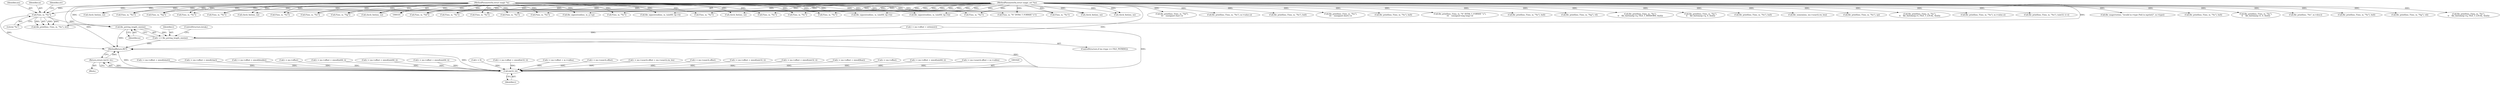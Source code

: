 digraph "0_file_4a284c89d6ef11aca34da65da7d673050a5ea320_5@pointer" {
"1000560" [label="(Call,file_pstring_length_size(m))"];
"1000542" [label="(Call,F(ms, m, \"%s\"))"];
"1000102" [label="(MethodParameterIn,struct magic_set *ms)"];
"1000103" [label="(MethodParameterIn,struct magic *m)"];
"1000558" [label="(Call,t += file_pstring_length_size(m))"];
"1001019" [label="(Call,(int32_t)t)"];
"1001018" [label="(Return,return (int32_t)t;)"];
"1000204" [label="(Call,file_signextend(ms, m, (uint64_t)p->h))"];
"1000161" [label="(Call,F(ms, m, \"%s\"))"];
"1000546" [label="(Identifier,str)"];
"1000560" [label="(Call,file_pstring_length_size(m))"];
"1000832" [label="(Call,F(ms, m, \"%g\"))"];
"1000696" [label="(Call,F(ms, m, \"%s\"))"];
"1000938" [label="(Call,F(ms, m, \"%s\"))"];
"1000444" [label="(Call,F(ms, m, \"%s\"))"];
"1000362" [label="(Call,check_fmt(ms, m))"];
"1000265" [label="(Call,t = ms->offset + sizeof(short))"];
"1000795" [label="(Call,check_fmt(ms, m))"];
"1001018" [label="(Return,return (int32_t)t;)"];
"1000190" [label="(Call,t = ms->offset + sizeof(char))"];
"1000750" [label="(Call,F(ms, m, \"%s\"))"];
"1001009" [label="(Call,file_magerror(ms, \"invalid m->type (%d) in mprint()\", m->type))"];
"1000385" [label="(Call,F(ms, m, \"%s\"))"];
"1000843" [label="(Call,t = ms->offset + sizeof(double))"];
"1000542" [label="(Call,F(ms, m, \"%s\"))"];
"1000603" [label="(Call,F(ms, m, \"%s\"))"];
"1000102" [label="(MethodParameterIn,struct magic_set *ms)"];
"1000543" [label="(Identifier,ms)"];
"1000213" [label="(Call,check_fmt(ms, m))"];
"1001002" [label="(Call,t = ms->offset)"];
"1000890" [label="(Call,F(ms, m, \"%s\"))"];
"1000159" [label="(Call,file_printf(ms, F(ms, m, \"%s\"), buf))"];
"1000328" [label="(Call,F(ms, m, \"%u\"))"];
"1000414" [label="(Call,t = ms->offset + sizeof(int64_t))"];
"1000562" [label="(ControlStructure,break;)"];
"1000289" [label="(Call,check_fmt(ms, m))"];
"1000558" [label="(Call,t += file_pstring_length_size(m))"];
"1000177" [label="(Call,F(ms, m, \"%d\"))"];
"1000649" [label="(Call,t = ms->offset + sizeof(uint64_t))"];
"1000601" [label="(Call,file_printf(ms, F(ms, m, \"%s\"),\n\t\t    file_fmttime(p->l, 0, tbuf)))"];
"1000982" [label="(Call,file_printf(ms, \"%s\", m->desc))"];
"1000540" [label="(Call,file_printf(ms, F(ms, m, \"%s\"), str))"];
"1000544" [label="(Identifier,m)"];
"1000814" [label="(Call,file_printf(ms, F(ms, m, \"%s\"), buf))"];
"1000830" [label="(Call,file_printf(ms, F(ms, m, \"%g\"), vd))"];
"1000545" [label="(Literal,\"%s\")"];
"1000711" [label="(Call,t = ms->offset + sizeof(uint64_t))"];
"1000632" [label="(Call,file_printf(ms, F(ms, m, \"%s\"),\n\t\t    file_fmttime(p->q, FILE_T_LOCAL, tbuf)))"];
"1000816" [label="(Call,F(ms, m, \"%s\"))"];
"1000175" [label="(Call,file_printf(ms, F(ms, m, \"%d\"),\n\t\t\t    (unsigned char) v))"];
"1000634" [label="(Call,F(ms, m, \"%s\"))"];
"1001019" [label="(Call,(int32_t)t)"];
"1000552" [label="(ControlStructure,if (m->type == FILE_PSTRING))"];
"1000442" [label="(Call,file_printf(ms, F(ms, m, \"%s\"), m->value.s))"];
"1000234" [label="(Call,file_printf(ms, F(ms, m, \"%s\"), buf))"];
"1000475" [label="(Call,t = ms->offset + strlen(str))"];
"1000766" [label="(Call,F(ms, m, \"%g\"))"];
"1000250" [label="(Call,file_printf(ms, F(ms, m, \"%u\"),\n\t\t\t    (unsigned short) v))"];
"1000310" [label="(Call,file_printf(ms, F(ms, m, \"%s\"), buf))"];
"1000355" [label="(Call,file_signextend(ms, m, p->q))"];
"1000280" [label="(Call,file_signextend(ms, m, (uint64_t)p->l))"];
"1000399" [label="(Call,file_printf(ms, F(ms, m, \"%\" INT64_T_FORMAT \"u\"),\n\t\t\t    (unsigned long long) v))"];
"1000312" [label="(Call,F(ms, m, \"%s\"))"];
"1001022" [label="(MethodReturn,RET)"];
"1000383" [label="(Call,file_printf(ms, F(ms, m, \"%s\"), buf))"];
"1000129" [label="(Call,file_signextend(ms, m, (uint64_t)p->b))"];
"1000401" [label="(Call,F(ms, m, \"%\" INT64_T_FORMAT \"u\"))"];
"1000109" [label="(Call,t = 0)"];
"1000764" [label="(Call,file_printf(ms, F(ms, m, \"%g\"), vf))"];
"1000694" [label="(Call,file_printf(ms, F(ms, m, \"%s\"),\n\t\t    file_fmttime(p->q, FILE_T_WINDOWS, tbuf)))"];
"1000341" [label="(Call,t = ms->offset + sizeof(int32_t))"];
"1000561" [label="(Identifier,m)"];
"1000665" [label="(Call,F(ms, m, \"%s\"))"];
"1000458" [label="(Call,t = ms->offset + m->vallen)"];
"1000663" [label="(Call,file_printf(ms, F(ms, m, \"%s\"),\n\t\t    file_fmttime(p->q, 0, tbuf)))"];
"1000958" [label="(Call,t = ms->search.offset)"];
"1000748" [label="(Call,file_printf(ms, F(ms, m, \"%s\"), buf))"];
"1000919" [label="(Call,t = ms->search.offset + ms->search.rm_len)"];
"1000729" [label="(Call,check_fmt(ms, m))"];
"1000138" [label="(Call,check_fmt(ms, m))"];
"1000104" [label="(Block,)"];
"1000911" [label="(Call,t = ms->search.offset)"];
"1000559" [label="(Identifier,t)"];
"1000618" [label="(Call,t = ms->offset + sizeof(uint32_t))"];
"1000586" [label="(Call,t = ms->offset + sizeof(uint32_t))"];
"1000236" [label="(Call,F(ms, m, \"%s\"))"];
"1000777" [label="(Call,t = ms->offset + sizeof(float))"];
"1000993" [label="(Call,t = ms->offset)"];
"1000876" [label="(Call,file_oomem(ms, ms->search.rm_len))"];
"1000680" [label="(Call,t = ms->offset + sizeof(uint64_t))"];
"1000888" [label="(Call,file_printf(ms, F(ms, m, \"%s\"), cp))"];
"1000103" [label="(MethodParameterIn,struct magic *m)"];
"1000966" [label="(Call,t = ms->search.offset + m->vallen)"];
"1000252" [label="(Call,F(ms, m, \"%u\"))"];
"1001021" [label="(Identifier,t)"];
"1000569" [label="(Call,file_printf(ms, F(ms, m, \"%s\"),\n\t\t    file_fmttime(p->l, FILE_T_LOCAL, tbuf)))"];
"1000571" [label="(Call,F(ms, m, \"%s\"))"];
"1000936" [label="(Call,file_printf(ms, F(ms, m, \"%s\"), m->value.s))"];
"1000326" [label="(Call,file_printf(ms, F(ms, m, \"%u\"), (uint32_t) v))"];
"1000560" -> "1000558"  [label="AST: "];
"1000560" -> "1000561"  [label="CFG: "];
"1000561" -> "1000560"  [label="AST: "];
"1000558" -> "1000560"  [label="CFG: "];
"1000560" -> "1001022"  [label="DDG: "];
"1000560" -> "1000558"  [label="DDG: "];
"1000542" -> "1000560"  [label="DDG: "];
"1000103" -> "1000560"  [label="DDG: "];
"1000542" -> "1000540"  [label="AST: "];
"1000542" -> "1000545"  [label="CFG: "];
"1000543" -> "1000542"  [label="AST: "];
"1000544" -> "1000542"  [label="AST: "];
"1000545" -> "1000542"  [label="AST: "];
"1000546" -> "1000542"  [label="CFG: "];
"1000542" -> "1001022"  [label="DDG: "];
"1000542" -> "1000540"  [label="DDG: "];
"1000542" -> "1000540"  [label="DDG: "];
"1000542" -> "1000540"  [label="DDG: "];
"1000102" -> "1000542"  [label="DDG: "];
"1000103" -> "1000542"  [label="DDG: "];
"1000102" -> "1000101"  [label="AST: "];
"1000102" -> "1001022"  [label="DDG: "];
"1000102" -> "1000129"  [label="DDG: "];
"1000102" -> "1000138"  [label="DDG: "];
"1000102" -> "1000159"  [label="DDG: "];
"1000102" -> "1000161"  [label="DDG: "];
"1000102" -> "1000175"  [label="DDG: "];
"1000102" -> "1000177"  [label="DDG: "];
"1000102" -> "1000204"  [label="DDG: "];
"1000102" -> "1000213"  [label="DDG: "];
"1000102" -> "1000234"  [label="DDG: "];
"1000102" -> "1000236"  [label="DDG: "];
"1000102" -> "1000250"  [label="DDG: "];
"1000102" -> "1000252"  [label="DDG: "];
"1000102" -> "1000280"  [label="DDG: "];
"1000102" -> "1000289"  [label="DDG: "];
"1000102" -> "1000310"  [label="DDG: "];
"1000102" -> "1000312"  [label="DDG: "];
"1000102" -> "1000326"  [label="DDG: "];
"1000102" -> "1000328"  [label="DDG: "];
"1000102" -> "1000355"  [label="DDG: "];
"1000102" -> "1000362"  [label="DDG: "];
"1000102" -> "1000383"  [label="DDG: "];
"1000102" -> "1000385"  [label="DDG: "];
"1000102" -> "1000399"  [label="DDG: "];
"1000102" -> "1000401"  [label="DDG: "];
"1000102" -> "1000442"  [label="DDG: "];
"1000102" -> "1000444"  [label="DDG: "];
"1000102" -> "1000540"  [label="DDG: "];
"1000102" -> "1000569"  [label="DDG: "];
"1000102" -> "1000571"  [label="DDG: "];
"1000102" -> "1000601"  [label="DDG: "];
"1000102" -> "1000603"  [label="DDG: "];
"1000102" -> "1000632"  [label="DDG: "];
"1000102" -> "1000634"  [label="DDG: "];
"1000102" -> "1000663"  [label="DDG: "];
"1000102" -> "1000665"  [label="DDG: "];
"1000102" -> "1000694"  [label="DDG: "];
"1000102" -> "1000696"  [label="DDG: "];
"1000102" -> "1000729"  [label="DDG: "];
"1000102" -> "1000748"  [label="DDG: "];
"1000102" -> "1000750"  [label="DDG: "];
"1000102" -> "1000764"  [label="DDG: "];
"1000102" -> "1000766"  [label="DDG: "];
"1000102" -> "1000795"  [label="DDG: "];
"1000102" -> "1000814"  [label="DDG: "];
"1000102" -> "1000816"  [label="DDG: "];
"1000102" -> "1000830"  [label="DDG: "];
"1000102" -> "1000832"  [label="DDG: "];
"1000102" -> "1000876"  [label="DDG: "];
"1000102" -> "1000888"  [label="DDG: "];
"1000102" -> "1000890"  [label="DDG: "];
"1000102" -> "1000936"  [label="DDG: "];
"1000102" -> "1000938"  [label="DDG: "];
"1000102" -> "1000982"  [label="DDG: "];
"1000102" -> "1001009"  [label="DDG: "];
"1000103" -> "1000101"  [label="AST: "];
"1000103" -> "1001022"  [label="DDG: "];
"1000103" -> "1000129"  [label="DDG: "];
"1000103" -> "1000138"  [label="DDG: "];
"1000103" -> "1000161"  [label="DDG: "];
"1000103" -> "1000177"  [label="DDG: "];
"1000103" -> "1000204"  [label="DDG: "];
"1000103" -> "1000213"  [label="DDG: "];
"1000103" -> "1000236"  [label="DDG: "];
"1000103" -> "1000252"  [label="DDG: "];
"1000103" -> "1000280"  [label="DDG: "];
"1000103" -> "1000289"  [label="DDG: "];
"1000103" -> "1000312"  [label="DDG: "];
"1000103" -> "1000328"  [label="DDG: "];
"1000103" -> "1000355"  [label="DDG: "];
"1000103" -> "1000362"  [label="DDG: "];
"1000103" -> "1000385"  [label="DDG: "];
"1000103" -> "1000401"  [label="DDG: "];
"1000103" -> "1000444"  [label="DDG: "];
"1000103" -> "1000571"  [label="DDG: "];
"1000103" -> "1000603"  [label="DDG: "];
"1000103" -> "1000634"  [label="DDG: "];
"1000103" -> "1000665"  [label="DDG: "];
"1000103" -> "1000696"  [label="DDG: "];
"1000103" -> "1000729"  [label="DDG: "];
"1000103" -> "1000750"  [label="DDG: "];
"1000103" -> "1000766"  [label="DDG: "];
"1000103" -> "1000795"  [label="DDG: "];
"1000103" -> "1000816"  [label="DDG: "];
"1000103" -> "1000832"  [label="DDG: "];
"1000103" -> "1000890"  [label="DDG: "];
"1000103" -> "1000938"  [label="DDG: "];
"1000558" -> "1000552"  [label="AST: "];
"1000559" -> "1000558"  [label="AST: "];
"1000562" -> "1000558"  [label="CFG: "];
"1000558" -> "1001022"  [label="DDG: "];
"1000475" -> "1000558"  [label="DDG: "];
"1000558" -> "1001019"  [label="DDG: "];
"1001019" -> "1001018"  [label="AST: "];
"1001019" -> "1001021"  [label="CFG: "];
"1001020" -> "1001019"  [label="AST: "];
"1001021" -> "1001019"  [label="AST: "];
"1001018" -> "1001019"  [label="CFG: "];
"1001019" -> "1001022"  [label="DDG: "];
"1001019" -> "1001022"  [label="DDG: "];
"1001019" -> "1001018"  [label="DDG: "];
"1000919" -> "1001019"  [label="DDG: "];
"1001002" -> "1001019"  [label="DDG: "];
"1000458" -> "1001019"  [label="DDG: "];
"1000711" -> "1001019"  [label="DDG: "];
"1000843" -> "1001019"  [label="DDG: "];
"1000966" -> "1001019"  [label="DDG: "];
"1000475" -> "1001019"  [label="DDG: "];
"1000341" -> "1001019"  [label="DDG: "];
"1000777" -> "1001019"  [label="DDG: "];
"1000958" -> "1001019"  [label="DDG: "];
"1000649" -> "1001019"  [label="DDG: "];
"1000680" -> "1001019"  [label="DDG: "];
"1000190" -> "1001019"  [label="DDG: "];
"1000586" -> "1001019"  [label="DDG: "];
"1000265" -> "1001019"  [label="DDG: "];
"1000911" -> "1001019"  [label="DDG: "];
"1000414" -> "1001019"  [label="DDG: "];
"1000618" -> "1001019"  [label="DDG: "];
"1000993" -> "1001019"  [label="DDG: "];
"1000109" -> "1001019"  [label="DDG: "];
"1001018" -> "1000104"  [label="AST: "];
"1001022" -> "1001018"  [label="CFG: "];
"1001018" -> "1001022"  [label="DDG: "];
}
